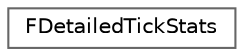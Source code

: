 digraph "Graphical Class Hierarchy"
{
 // INTERACTIVE_SVG=YES
 // LATEX_PDF_SIZE
  bgcolor="transparent";
  edge [fontname=Helvetica,fontsize=10,labelfontname=Helvetica,labelfontsize=10];
  node [fontname=Helvetica,fontsize=10,shape=box,height=0.2,width=0.4];
  rankdir="LR";
  Node0 [id="Node000000",label="FDetailedTickStats",height=0.2,width=0.4,color="grey40", fillcolor="white", style="filled",URL="$d7/d86/structFDetailedTickStats.html",tooltip="Helper struct for gathering detailed per object tick stats."];
}

